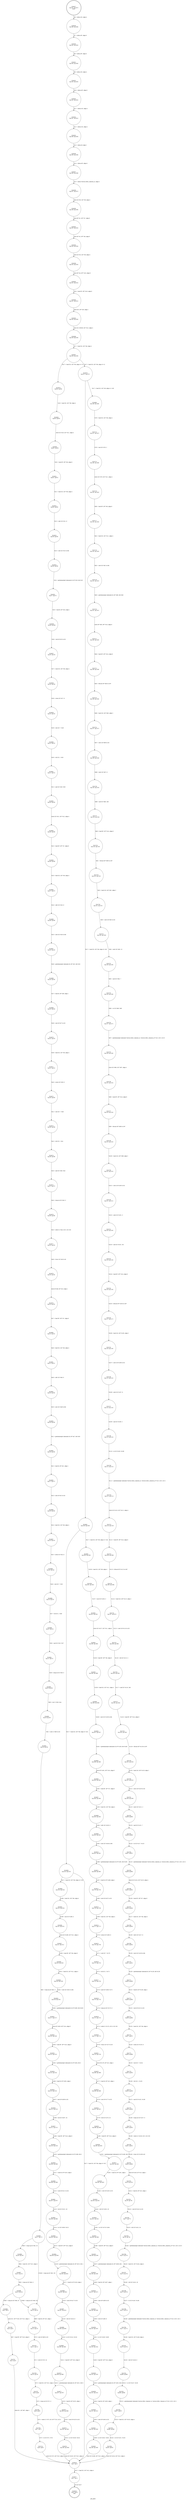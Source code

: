 digraph get_pixel {
label="get_pixel"
24616 [label="N24616\n(rp:0, ep:0)\nexit", shape="doublecircle"]
24617 [label="N24617\n(rp:247, ep:247)\nentry", shape="doublecircle"]
24617 -> 24619 [label="%6 = alloca i32, align 4"]
24619 [label="N24619\n(rp:246, ep:246)", shape="circle"]
24619 -> 24620 [label="%7 = alloca i8*, align 8"]
24620 [label="N24620\n(rp:245, ep:245)", shape="circle"]
24620 -> 24621 [label="%8 = alloca i8*, align 8"]
24621 [label="N24621\n(rp:244, ep:244)", shape="circle"]
24621 -> 24622 [label="%9 = alloca i32, align 4"]
24622 [label="N24622\n(rp:243, ep:243)", shape="circle"]
24622 -> 24623 [label="%10 = alloca i8*, align 8"]
24623 [label="N24623\n(rp:242, ep:242)", shape="circle"]
24623 -> 24624 [label="%11 = alloca i32, align 4"]
24624 [label="N24624\n(rp:241, ep:241)", shape="circle"]
24624 -> 24625 [label="%12 = alloca i32, align 4"]
24625 [label="N24625\n(rp:240, ep:240)", shape="circle"]
24625 -> 24626 [label="%13 = alloca i8, align 1"]
24626 [label="N24626\n(rp:239, ep:239)", shape="circle"]
24626 -> 24627 [label="%14 = alloca i8*, align 8"]
24627 [label="N24627\n(rp:238, ep:238)", shape="circle"]
24627 -> 24628 [label="%15 = alloca %struct.dtls1_timeout_st, align 4"]
24628 [label="N24628\n(rp:237, ep:237)", shape="circle"]
24628 -> 24630 [label="store i32 %0, i32* %6, align 4"]
24630 [label="N24630\n(rp:236, ep:236)", shape="circle"]
24630 -> 24632 [label="store i8* %1, i8** %7, align 8"]
24632 [label="N24632\n(rp:235, ep:235)", shape="circle"]
24632 -> 24634 [label="store i8* %2, i8** %8, align 8"]
24634 [label="N24634\n(rp:234, ep:234)", shape="circle"]
24634 -> 24636 [label="store i32 %3, i32* %9, align 4"]
24636 [label="N24636\n(rp:233, ep:233)", shape="circle"]
24636 -> 24643 [label="store i8* %4, i8** %10, align 8"]
24643 [label="N24643\n(rp:232, ep:232)", shape="circle"]
24643 -> 24644 [label="%16 = load i8*, i8** %10, align 8"]
24644 [label="N24644\n(rp:231, ep:231)", shape="circle"]
24644 -> 24645 [label="store i8 0, i8* %16, align 1"]
24645 [label="N24645\n(rp:230, ep:230)", shape="circle"]
24645 -> 24646 [label="store i32 -65536, i32* %12, align 4"]
24646 [label="N24646\n(rp:229, ep:229)", shape="circle"]
24646 -> 24647 [label="%17 = load i32, i32* %9, align 4"]
24647 [label="N24647\n(rp:228, ep:228)", shape="circle"]
24647 -> 24878 [label="[%17 = load i32, i32* %9, align 4==1]"]
24647 -> 24879 [label="[%17 = load i32, i32* %9, align 4!=1]"]
24649 [label="N24649\n(rp:63, ep:63)", shape="circle"]
24649 -> 24650 [label="store i32 %19, i32* %11, align 4"]
24650 [label="N24650\n(rp:62, ep:62)", shape="circle"]
24650 -> 24651 [label="%20 = load i8*, i8** %8, align 8"]
24651 [label="N24651\n(rp:61, ep:61)", shape="circle"]
24651 -> 24652 [label="%21 = load i32, i32* %6, align 4"]
24652 [label="N24652\n(rp:60, ep:60)", shape="circle"]
24652 -> 24653 [label="%22 = udiv i32 %21, 8"]
24653 [label="N24653\n(rp:59, ep:59)", shape="circle"]
24653 -> 24654 [label="%23 = zext i32 %22 to i64"]
24654 [label="N24654\n(rp:58, ep:58)", shape="circle"]
24654 -> 24655 [label="%24 = getelementptr inbounds i8, i8* %20, i64 %23"]
24655 [label="N24655\n(rp:57, ep:57)", shape="circle"]
24655 -> 24656 [label="%25 = load i8, i8* %24, align 1"]
24656 [label="N24656\n(rp:56, ep:56)", shape="circle"]
24656 -> 24657 [label="%26 = zext i8 %25 to i32"]
24657 [label="N24657\n(rp:55, ep:55)", shape="circle"]
24657 -> 24658 [label="%27 = load i32, i32* %6, align 4"]
24658 [label="N24658\n(rp:54, ep:54)", shape="circle"]
24658 -> 24659 [label="%28 = urem i32 %27, 8"]
24659 [label="N24659\n(rp:53, ep:53)", shape="circle"]
24659 -> 24660 [label="%29 = sub i32 7, %28"]
24660 [label="N24660\n(rp:52, ep:52)", shape="circle"]
24660 -> 24661 [label="%30 = shl i32 1, %29"]
24661 [label="N24661\n(rp:51, ep:51)", shape="circle"]
24661 -> 24662 [label="%31 = and i32 %26, %30"]
24662 [label="N24662\n(rp:50, ep:50)", shape="circle"]
24662 -> 24663 [label="store i32 %31, i32* %12, align 4"]
24663 [label="N24663\n(rp:49, ep:49)", shape="circle"]
24663 -> 24664 [label="%32 = load i8*, i8** %7, align 8"]
24664 [label="N24664\n(rp:48, ep:48)", shape="circle"]
24664 -> 24665 [label="%33 = load i32, i32* %6, align 4"]
24665 [label="N24665\n(rp:47, ep:47)", shape="circle"]
24665 -> 24666 [label="%34 = udiv i32 %33, 8"]
24666 [label="N24666\n(rp:46, ep:46)", shape="circle"]
24666 -> 24667 [label="%35 = zext i32 %34 to i64"]
24667 [label="N24667\n(rp:45, ep:45)", shape="circle"]
24667 -> 24668 [label="%36 = getelementptr inbounds i8, i8* %32, i64 %35"]
24668 [label="N24668\n(rp:44, ep:44)", shape="circle"]
24668 -> 24669 [label="%37 = load i8, i8* %36, align 1"]
24669 [label="N24669\n(rp:43, ep:43)", shape="circle"]
24669 -> 24670 [label="%38 = zext i8 %37 to i32"]
24670 [label="N24670\n(rp:42, ep:42)", shape="circle"]
24670 -> 24671 [label="%39 = load i32, i32* %6, align 4"]
24671 [label="N24671\n(rp:41, ep:41)", shape="circle"]
24671 -> 24672 [label="%40 = urem i32 %39, 8"]
24672 [label="N24672\n(rp:40, ep:40)", shape="circle"]
24672 -> 24673 [label="%41 = sub i32 7, %40"]
24673 [label="N24673\n(rp:39, ep:39)", shape="circle"]
24673 -> 24674 [label="%42 = shl i32 1, %41"]
24674 [label="N24674\n(rp:38, ep:38)", shape="circle"]
24674 -> 24675 [label="%43 = and i32 %38, %42"]
24675 [label="N24675\n(rp:37, ep:37)", shape="circle"]
24675 -> 24676 [label="%44 = icmp ne i32 %43, 0"]
24676 [label="N24676\n(rp:36, ep:36)", shape="circle"]
24676 -> 24677 [label="%45 = select i1 %44, i32 0, i32 255"]
24677 [label="N24677\n(rp:35, ep:35)", shape="circle"]
24677 -> 24678 [label="%46 = trunc i32 %45 to i8"]
24678 [label="N24678\n(rp:34, ep:34)", shape="circle"]
24678 -> 24679 [label="store i8 %46, i8* %13, align 1"]
24679 [label="N24679\n(rp:33, ep:33)", shape="circle"]
24679 -> 24680 [label="%47 = load i8*, i8** %7, align 8"]
24680 [label="N24680\n(rp:32, ep:32)", shape="circle"]
24680 -> 24681 [label="%48 = load i32, i32* %6, align 4"]
24681 [label="N24681\n(rp:31, ep:31)", shape="circle"]
24681 -> 24682 [label="%49 = udiv i32 %48, 8"]
24682 [label="N24682\n(rp:30, ep:30)", shape="circle"]
24682 -> 24683 [label="%50 = zext i32 %49 to i64"]
24683 [label="N24683\n(rp:29, ep:29)", shape="circle"]
24683 -> 24684 [label="%51 = getelementptr inbounds i8, i8* %47, i64 %50"]
24684 [label="N24684\n(rp:28, ep:28)", shape="circle"]
24684 -> 24685 [label="%52 = load i8, i8* %51, align 1"]
24685 [label="N24685\n(rp:27, ep:27)", shape="circle"]
24685 -> 24686 [label="%53 = zext i8 %52 to i32"]
24686 [label="N24686\n(rp:26, ep:26)", shape="circle"]
24686 -> 24687 [label="%54 = load i32, i32* %6, align 4"]
24687 [label="N24687\n(rp:25, ep:25)", shape="circle"]
24687 -> 24688 [label="%55 = urem i32 %54, 8"]
24688 [label="N24688\n(rp:24, ep:24)", shape="circle"]
24688 -> 24689 [label="%56 = sub i32 7, %55"]
24689 [label="N24689\n(rp:23, ep:23)", shape="circle"]
24689 -> 24690 [label="%57 = shl i32 1, %56"]
24690 [label="N24690\n(rp:22, ep:22)", shape="circle"]
24690 -> 24691 [label="%58 = and i32 %53, %57"]
24691 [label="N24691\n(rp:21, ep:21)", shape="circle"]
24691 -> 24692 [label="%59 = icmp ne i32 %58, 0"]
24692 [label="N24692\n(rp:20, ep:20)", shape="circle"]
24692 -> 24693 [label="%60 = xor i1 %59, true"]
24693 [label="N24693\n(rp:19, ep:19)", shape="circle"]
24693 -> 24694 [label="%61 = zext i1 %60 to i32"]
24694 [label="N24694\n(rp:18, ep:18)", shape="circle"]
24694 -> 24695 [label="%62 = icmp eq i32 %61, 0"]
24695 [label="N24695\n(rp:17, ep:17)", shape="circle"]
24695 -> 24886 [label="[%62 = icmp eq i32 %61, 0]"]
24695 -> 24703 [label="[!(%62 = icmp eq i32 %61, 0)]"]
24697 [label="N24697\n(rp:15, ep:15)", shape="circle"]
24697 -> 24698 [label="%65 = icmp ne i32 %64, 0"]
24698 [label="N24698\n(rp:14, ep:14)", shape="circle"]
24698 -> 24888 [label="[%65 = icmp ne i32 %64, 0]"]
24698 -> 24703 [label="[!(%65 = icmp ne i32 %64, 0)]"]
24700 [label="N24700\n(rp:4, ep:4)", shape="circle"]
24700 -> 24701 [label="%67 = load i8*, i8** %10, align 8"]
24701 [label="N24701\n(rp:3, ep:3)", shape="circle"]
24701 -> 24876 [label="store i8 1, i8* %67, align 1"]
24703 [label="N24703\n(rp:13, ep:13)", shape="circle"]
24703 -> 24704 [label="%69 = load i8, i8* %13, align 1"]
24704 [label="N24704\n(rp:12, ep:12)", shape="circle"]
24704 -> 24705 [label="%70 = zext i8 %69 to i32"]
24705 [label="N24705\n(rp:11, ep:11)", shape="circle"]
24705 -> 24706 [label="%71 = shl i32 %70, 24"]
24706 [label="N24706\n(rp:10, ep:10)", shape="circle"]
24706 -> 24707 [label="%72 = load i32, i32* %12, align 4"]
24707 [label="N24707\n(rp:9, ep:9)", shape="circle"]
24707 -> 24708 [label="%73 = icmp ne i32 %72, 0"]
24708 [label="N24708\n(rp:8, ep:8)", shape="circle"]
24708 -> 24709 [label="%74 = select i1 %73, i32 16777215, i32 0"]
24709 [label="N24709\n(rp:7, ep:7)", shape="circle"]
24709 -> 24710 [label="%75 = or i32 %71, %74"]
24710 [label="N24710\n(rp:6, ep:6)", shape="circle"]
24710 -> 24876 [label="store i32 %75, i32* %12, align 4"]
24714 [label="N24714\n(rp:147, ep:147)", shape="circle"]
24714 -> 24715 [label="%79 = mul i32 %78, 2"]
24715 [label="N24715\n(rp:146, ep:146)", shape="circle"]
24715 -> 24716 [label="store i32 %79, i32* %11, align 4"]
24716 [label="N24716\n(rp:145, ep:145)", shape="circle"]
24716 -> 24717 [label="%80 = load i8*, i8** %8, align 8"]
24717 [label="N24717\n(rp:144, ep:144)", shape="circle"]
24717 -> 24718 [label="%81 = load i32, i32* %11, align 4"]
24718 [label="N24718\n(rp:143, ep:143)", shape="circle"]
24718 -> 24719 [label="%82 = zext i32 %81 to i64"]
24719 [label="N24719\n(rp:142, ep:142)", shape="circle"]
24719 -> 24720 [label="%83 = getelementptr inbounds i8, i8* %80, i64 %82"]
24720 [label="N24720\n(rp:141, ep:141)", shape="circle"]
24720 -> 24721 [label="store i8* %83, i8** %14, align 8"]
24721 [label="N24721\n(rp:140, ep:140)", shape="circle"]
24721 -> 24722 [label="%84 = load i8*, i8** %14, align 8"]
24722 [label="N24722\n(rp:139, ep:139)", shape="circle"]
24722 -> 24723 [label="%85 = bitcast i8* %84 to i16*"]
24723 [label="N24723\n(rp:138, ep:138)", shape="circle"]
24723 -> 24724 [label="%86 = load i16, i16* %85, align 2"]
24724 [label="N24724\n(rp:137, ep:137)", shape="circle"]
24724 -> 24725 [label="%87 = zext i16 %86 to i32"]
24725 [label="N24725\n(rp:136, ep:136)", shape="circle"]
24725 -> 24726 [label="%88 = ashr i32 %87, 8"]
24726 [label="N24726\n(rp:135, ep:135)", shape="circle"]
24726 -> 24727 [label="%89 = and i32 %88, 248"]
24727 [label="N24727\n(rp:134, ep:134)", shape="circle"]
24727 -> 24728 [label="%90 = load i8*, i8** %14, align 8"]
24728 [label="N24728\n(rp:133, ep:133)", shape="circle"]
24728 -> 24729 [label="%91 = bitcast i8* %90 to i16*"]
24729 [label="N24729\n(rp:132, ep:132)", shape="circle"]
24729 -> 24730 [label="%92 = load i16, i16* %91, align 2"]
24730 [label="N24730\n(rp:131, ep:131)", shape="circle"]
24730 -> 24731 [label="%93 = zext i16 %92 to i32"]
24731 [label="N24731\n(rp:130, ep:130)", shape="circle"]
24731 -> 24732 [label="%94 = ashr i32 %93, 13"]
24732 [label="N24732\n(rp:129, ep:129)", shape="circle"]
24732 -> 24733 [label="%95 = and i32 %94, 7"]
24733 [label="N24733\n(rp:128, ep:128)", shape="circle"]
24733 -> 24734 [label="%96 = or i32 %89, %95"]
24734 [label="N24734\n(rp:127, ep:127)", shape="circle"]
24734 -> 24735 [label="%97 = getelementptr inbounds %struct.dtls1_timeout_st, %struct.dtls1_timeout_st* %15, i32 0, i32 0"]
24735 [label="N24735\n(rp:126, ep:126)", shape="circle"]
24735 -> 24736 [label="store i32 %96, i32* %97, align 4"]
24736 [label="N24736\n(rp:125, ep:125)", shape="circle"]
24736 -> 24737 [label="%98 = load i8*, i8** %14, align 8"]
24737 [label="N24737\n(rp:124, ep:124)", shape="circle"]
24737 -> 24738 [label="%99 = bitcast i8* %98 to i16*"]
24738 [label="N24738\n(rp:123, ep:123)", shape="circle"]
24738 -> 24739 [label="%100 = load i16, i16* %99, align 2"]
24739 [label="N24739\n(rp:122, ep:122)", shape="circle"]
24739 -> 24740 [label="%101 = zext i16 %100 to i32"]
24740 [label="N24740\n(rp:121, ep:121)", shape="circle"]
24740 -> 24741 [label="%102 = ashr i32 %101, 3"]
24741 [label="N24741\n(rp:120, ep:120)", shape="circle"]
24741 -> 24742 [label="%103 = and i32 %102, 252"]
24742 [label="N24742\n(rp:119, ep:119)", shape="circle"]
24742 -> 24743 [label="%104 = load i8*, i8** %14, align 8"]
24743 [label="N24743\n(rp:118, ep:118)", shape="circle"]
24743 -> 24744 [label="%105 = bitcast i8* %104 to i16*"]
24744 [label="N24744\n(rp:117, ep:117)", shape="circle"]
24744 -> 24745 [label="%106 = load i16, i16* %105, align 2"]
24745 [label="N24745\n(rp:116, ep:116)", shape="circle"]
24745 -> 24746 [label="%107 = zext i16 %106 to i32"]
24746 [label="N24746\n(rp:115, ep:115)", shape="circle"]
24746 -> 24747 [label="%108 = ashr i32 %107, 9"]
24747 [label="N24747\n(rp:114, ep:114)", shape="circle"]
24747 -> 24748 [label="%109 = and i32 %108, 3"]
24748 [label="N24748\n(rp:113, ep:113)", shape="circle"]
24748 -> 24749 [label="%110 = or i32 %103, %109"]
24749 [label="N24749\n(rp:112, ep:112)", shape="circle"]
24749 -> 24750 [label="%111 = getelementptr inbounds %struct.dtls1_timeout_st, %struct.dtls1_timeout_st* %15, i32 0, i32 1"]
24750 [label="N24750\n(rp:111, ep:111)", shape="circle"]
24750 -> 24751 [label="store i32 %110, i32* %111, align 4"]
24751 [label="N24751\n(rp:110, ep:110)", shape="circle"]
24751 -> 24752 [label="%112 = load i8*, i8** %14, align 8"]
24752 [label="N24752\n(rp:109, ep:109)", shape="circle"]
24752 -> 24753 [label="%113 = bitcast i8* %112 to i16*"]
24753 [label="N24753\n(rp:108, ep:108)", shape="circle"]
24753 -> 24754 [label="%114 = load i16, i16* %113, align 2"]
24754 [label="N24754\n(rp:107, ep:107)", shape="circle"]
24754 -> 24755 [label="%115 = zext i16 %114 to i32"]
24755 [label="N24755\n(rp:106, ep:106)", shape="circle"]
24755 -> 24756 [label="%116 = shl i32 %115, 3"]
24756 [label="N24756\n(rp:105, ep:105)", shape="circle"]
24756 -> 24757 [label="%117 = and i32 %116, 248"]
24757 [label="N24757\n(rp:104, ep:104)", shape="circle"]
24757 -> 24758 [label="%118 = load i8*, i8** %14, align 8"]
24758 [label="N24758\n(rp:103, ep:103)", shape="circle"]
24758 -> 24759 [label="%119 = bitcast i8* %118 to i16*"]
24759 [label="N24759\n(rp:102, ep:102)", shape="circle"]
24759 -> 24760 [label="%120 = load i16, i16* %119, align 2"]
24760 [label="N24760\n(rp:101, ep:101)", shape="circle"]
24760 -> 24761 [label="%121 = zext i16 %120 to i32"]
24761 [label="N24761\n(rp:100, ep:100)", shape="circle"]
24761 -> 24762 [label="%122 = ashr i32 %121, 2"]
24762 [label="N24762\n(rp:99, ep:99)", shape="circle"]
24762 -> 24763 [label="%123 = and i32 %122, 7"]
24763 [label="N24763\n(rp:98, ep:98)", shape="circle"]
24763 -> 24764 [label="%124 = or i32 %117, %123"]
24764 [label="N24764\n(rp:97, ep:97)", shape="circle"]
24764 -> 24765 [label="%125 = getelementptr inbounds %struct.dtls1_timeout_st, %struct.dtls1_timeout_st* %15, i32 0, i32 2"]
24765 [label="N24765\n(rp:96, ep:96)", shape="circle"]
24765 -> 24766 [label="store i32 %124, i32* %125, align 4"]
24766 [label="N24766\n(rp:95, ep:95)", shape="circle"]
24766 -> 24767 [label="%126 = load i8*, i8** %7, align 8"]
24767 [label="N24767\n(rp:94, ep:94)", shape="circle"]
24767 -> 24768 [label="%127 = load i32, i32* %6, align 4"]
24768 [label="N24768\n(rp:93, ep:93)", shape="circle"]
24768 -> 24769 [label="%128 = udiv i32 %127, 8"]
24769 [label="N24769\n(rp:92, ep:92)", shape="circle"]
24769 -> 24770 [label="%129 = zext i32 %128 to i64"]
24770 [label="N24770\n(rp:91, ep:91)", shape="circle"]
24770 -> 24771 [label="%130 = getelementptr inbounds i8, i8* %126, i64 %129"]
24771 [label="N24771\n(rp:90, ep:90)", shape="circle"]
24771 -> 24772 [label="%131 = load i8, i8* %130, align 1"]
24772 [label="N24772\n(rp:89, ep:89)", shape="circle"]
24772 -> 24773 [label="%132 = zext i8 %131 to i32"]
24773 [label="N24773\n(rp:88, ep:88)", shape="circle"]
24773 -> 24774 [label="%133 = load i32, i32* %6, align 4"]
24774 [label="N24774\n(rp:87, ep:87)", shape="circle"]
24774 -> 24775 [label="%134 = urem i32 %133, 8"]
24775 [label="N24775\n(rp:86, ep:86)", shape="circle"]
24775 -> 24776 [label="%135 = sub i32 7, %134"]
24776 [label="N24776\n(rp:85, ep:85)", shape="circle"]
24776 -> 24777 [label="%136 = shl i32 1, %135"]
24777 [label="N24777\n(rp:84, ep:84)", shape="circle"]
24777 -> 24778 [label="%137 = and i32 %132, %136"]
24778 [label="N24778\n(rp:83, ep:83)", shape="circle"]
24778 -> 24779 [label="%138 = icmp ne i32 %137, 0"]
24779 [label="N24779\n(rp:82, ep:82)", shape="circle"]
24779 -> 24780 [label="%139 = select i1 %138, i32 0, i32 255"]
24780 [label="N24780\n(rp:81, ep:81)", shape="circle"]
24780 -> 24781 [label="%140 = trunc i32 %139 to i8"]
24781 [label="N24781\n(rp:80, ep:80)", shape="circle"]
24781 -> 24782 [label="store i8 %140, i8* %13, align 1"]
24782 [label="N24782\n(rp:79, ep:79)", shape="circle"]
24782 -> 24783 [label="%141 = load i8, i8* %13, align 1"]
24783 [label="N24783\n(rp:78, ep:78)", shape="circle"]
24783 -> 24784 [label="%142 = zext i8 %141 to i32"]
24784 [label="N24784\n(rp:77, ep:77)", shape="circle"]
24784 -> 24785 [label="%143 = shl i32 %142, 24"]
24785 [label="N24785\n(rp:76, ep:76)", shape="circle"]
24785 -> 24786 [label="%144 = getelementptr inbounds %struct.dtls1_timeout_st, %struct.dtls1_timeout_st* %15, i32 0, i32 0"]
24786 [label="N24786\n(rp:75, ep:75)", shape="circle"]
24786 -> 24787 [label="%145 = load i32, i32* %144, align 4"]
24787 [label="N24787\n(rp:74, ep:74)", shape="circle"]
24787 -> 24788 [label="%146 = shl i32 %145, 16"]
24788 [label="N24788\n(rp:73, ep:73)", shape="circle"]
24788 -> 24789 [label="%147 = or i32 %143, %146"]
24789 [label="N24789\n(rp:72, ep:72)", shape="circle"]
24789 -> 24790 [label="%148 = getelementptr inbounds %struct.dtls1_timeout_st, %struct.dtls1_timeout_st* %15, i32 0, i32 1"]
24790 [label="N24790\n(rp:71, ep:71)", shape="circle"]
24790 -> 24791 [label="%149 = load i32, i32* %148, align 4"]
24791 [label="N24791\n(rp:70, ep:70)", shape="circle"]
24791 -> 24792 [label="%150 = shl i32 %149, 8"]
24792 [label="N24792\n(rp:69, ep:69)", shape="circle"]
24792 -> 24793 [label="%151 = or i32 %147, %150"]
24793 [label="N24793\n(rp:68, ep:68)", shape="circle"]
24793 -> 24794 [label="%152 = getelementptr inbounds %struct.dtls1_timeout_st, %struct.dtls1_timeout_st* %15, i32 0, i32 2"]
24794 [label="N24794\n(rp:67, ep:67)", shape="circle"]
24794 -> 24795 [label="%153 = load i32, i32* %152, align 4"]
24795 [label="N24795\n(rp:66, ep:66)", shape="circle"]
24795 -> 24796 [label="%154 = or i32 %151, %153"]
24796 [label="N24796\n(rp:65, ep:65)", shape="circle"]
24796 -> 24876 [label="store i32 %154, i32* %12, align 4"]
24799 [label="N24799\n(rp:192, ep:192)", shape="circle"]
24799 -> 24800 [label="%157 = mul i32 %156, 3"]
24800 [label="N24800\n(rp:191, ep:191)", shape="circle"]
24800 -> 24801 [label="store i32 %157, i32* %11, align 4"]
24801 [label="N24801\n(rp:190, ep:190)", shape="circle"]
24801 -> 24802 [label="%158 = load i8*, i8** %8, align 8"]
24802 [label="N24802\n(rp:189, ep:189)", shape="circle"]
24802 -> 24803 [label="%159 = load i32, i32* %11, align 4"]
24803 [label="N24803\n(rp:188, ep:188)", shape="circle"]
24803 -> 24804 [label="%160 = zext i32 %159 to i64"]
24804 [label="N24804\n(rp:187, ep:187)", shape="circle"]
24804 -> 24805 [label="%161 = getelementptr inbounds i8, i8* %158, i64 %160"]
24805 [label="N24805\n(rp:186, ep:186)", shape="circle"]
24805 -> 24806 [label="store i8* %161, i8** %14, align 8"]
24806 [label="N24806\n(rp:185, ep:185)", shape="circle"]
24806 -> 24807 [label="%162 = load i8*, i8** %7, align 8"]
24807 [label="N24807\n(rp:184, ep:184)", shape="circle"]
24807 -> 24808 [label="%163 = load i32, i32* %6, align 4"]
24808 [label="N24808\n(rp:183, ep:183)", shape="circle"]
24808 -> 24809 [label="%164 = udiv i32 %163, 8"]
24809 [label="N24809\n(rp:182, ep:182)", shape="circle"]
24809 -> 24810 [label="%165 = zext i32 %164 to i64"]
24810 [label="N24810\n(rp:181, ep:181)", shape="circle"]
24810 -> 24811 [label="%166 = getelementptr inbounds i8, i8* %162, i64 %165"]
24811 [label="N24811\n(rp:180, ep:180)", shape="circle"]
24811 -> 24812 [label="%167 = load i8, i8* %166, align 1"]
24812 [label="N24812\n(rp:179, ep:179)", shape="circle"]
24812 -> 24813 [label="%168 = zext i8 %167 to i32"]
24813 [label="N24813\n(rp:178, ep:178)", shape="circle"]
24813 -> 24814 [label="%169 = load i32, i32* %6, align 4"]
24814 [label="N24814\n(rp:177, ep:177)", shape="circle"]
24814 -> 24815 [label="%170 = urem i32 %169, 8"]
24815 [label="N24815\n(rp:176, ep:176)", shape="circle"]
24815 -> 24816 [label="%171 = sub i32 7, %170"]
24816 [label="N24816\n(rp:175, ep:175)", shape="circle"]
24816 -> 24817 [label="%172 = shl i32 1, %171"]
24817 [label="N24817\n(rp:174, ep:174)", shape="circle"]
24817 -> 24818 [label="%173 = and i32 %168, %172"]
24818 [label="N24818\n(rp:173, ep:173)", shape="circle"]
24818 -> 24819 [label="%174 = icmp ne i32 %173, 0"]
24819 [label="N24819\n(rp:172, ep:172)", shape="circle"]
24819 -> 24820 [label="%175 = select i1 %174, i32 0, i32 255"]
24820 [label="N24820\n(rp:171, ep:171)", shape="circle"]
24820 -> 24821 [label="%176 = trunc i32 %175 to i8"]
24821 [label="N24821\n(rp:170, ep:170)", shape="circle"]
24821 -> 24822 [label="store i8 %176, i8* %13, align 1"]
24822 [label="N24822\n(rp:169, ep:169)", shape="circle"]
24822 -> 24823 [label="%177 = load i8, i8* %13, align 1"]
24823 [label="N24823\n(rp:168, ep:168)", shape="circle"]
24823 -> 24824 [label="%178 = zext i8 %177 to i32"]
24824 [label="N24824\n(rp:167, ep:167)", shape="circle"]
24824 -> 24825 [label="%179 = shl i32 %178, 24"]
24825 [label="N24825\n(rp:166, ep:166)", shape="circle"]
24825 -> 24826 [label="%180 = load i8*, i8** %14, align 8"]
24826 [label="N24826\n(rp:165, ep:165)", shape="circle"]
24826 -> 24827 [label="%181 = getelementptr inbounds i8, i8* %180, i64 2"]
24827 [label="N24827\n(rp:164, ep:164)", shape="circle"]
24827 -> 24828 [label="%182 = load i8, i8* %181, align 1"]
24828 [label="N24828\n(rp:163, ep:163)", shape="circle"]
24828 -> 24829 [label="%183 = zext i8 %182 to i32"]
24829 [label="N24829\n(rp:162, ep:162)", shape="circle"]
24829 -> 24830 [label="%184 = shl i32 %183, 16"]
24830 [label="N24830\n(rp:161, ep:161)", shape="circle"]
24830 -> 24831 [label="%185 = or i32 %179, %184"]
24831 [label="N24831\n(rp:160, ep:160)", shape="circle"]
24831 -> 24832 [label="%186 = load i8*, i8** %14, align 8"]
24832 [label="N24832\n(rp:159, ep:159)", shape="circle"]
24832 -> 24833 [label="%187 = getelementptr inbounds i8, i8* %186, i64 1"]
24833 [label="N24833\n(rp:158, ep:158)", shape="circle"]
24833 -> 24834 [label="%188 = load i8, i8* %187, align 1"]
24834 [label="N24834\n(rp:157, ep:157)", shape="circle"]
24834 -> 24835 [label="%189 = zext i8 %188 to i32"]
24835 [label="N24835\n(rp:156, ep:156)", shape="circle"]
24835 -> 24836 [label="%190 = shl i32 %189, 8"]
24836 [label="N24836\n(rp:155, ep:155)", shape="circle"]
24836 -> 24837 [label="%191 = or i32 %185, %190"]
24837 [label="N24837\n(rp:154, ep:154)", shape="circle"]
24837 -> 24838 [label="%192 = load i8*, i8** %14, align 8"]
24838 [label="N24838\n(rp:153, ep:153)", shape="circle"]
24838 -> 24839 [label="%193 = getelementptr inbounds i8, i8* %192, i64 0"]
24839 [label="N24839\n(rp:152, ep:152)", shape="circle"]
24839 -> 24840 [label="%194 = load i8, i8* %193, align 1"]
24840 [label="N24840\n(rp:151, ep:151)", shape="circle"]
24840 -> 24841 [label="%195 = zext i8 %194 to i32"]
24841 [label="N24841\n(rp:150, ep:150)", shape="circle"]
24841 -> 24842 [label="%196 = or i32 %191, %195"]
24842 [label="N24842\n(rp:149, ep:149)", shape="circle"]
24842 -> 24876 [label="store i32 %196, i32* %12, align 4"]
24845 [label="N24845\n(rp:223, ep:223)", shape="circle"]
24845 -> 24846 [label="%199 = mul i32 %198, 4"]
24846 [label="N24846\n(rp:222, ep:222)", shape="circle"]
24846 -> 24847 [label="store i32 %199, i32* %11, align 4"]
24847 [label="N24847\n(rp:221, ep:221)", shape="circle"]
24847 -> 24848 [label="%200 = load i8*, i8** %8, align 8"]
24848 [label="N24848\n(rp:220, ep:220)", shape="circle"]
24848 -> 24849 [label="%201 = load i32, i32* %11, align 4"]
24849 [label="N24849\n(rp:219, ep:219)", shape="circle"]
24849 -> 24850 [label="%202 = zext i32 %201 to i64"]
24850 [label="N24850\n(rp:218, ep:218)", shape="circle"]
24850 -> 24851 [label="%203 = getelementptr inbounds i8, i8* %200, i64 %202"]
24851 [label="N24851\n(rp:217, ep:217)", shape="circle"]
24851 -> 24852 [label="store i8* %203, i8** %14, align 8"]
24852 [label="N24852\n(rp:216, ep:216)", shape="circle"]
24852 -> 24853 [label="%204 = load i8*, i8** %14, align 8"]
24853 [label="N24853\n(rp:215, ep:215)", shape="circle"]
24853 -> 24854 [label="%205 = getelementptr inbounds i8, i8* %204, i64 3"]
24854 [label="N24854\n(rp:214, ep:214)", shape="circle"]
24854 -> 24855 [label="%206 = load i8, i8* %205, align 1"]
24855 [label="N24855\n(rp:213, ep:213)", shape="circle"]
24855 -> 24856 [label="%207 = zext i8 %206 to i32"]
24856 [label="N24856\n(rp:212, ep:212)", shape="circle"]
24856 -> 24857 [label="%208 = shl i32 %207, 24"]
24857 [label="N24857\n(rp:211, ep:211)", shape="circle"]
24857 -> 24858 [label="%209 = load i8*, i8** %14, align 8"]
24858 [label="N24858\n(rp:210, ep:210)", shape="circle"]
24858 -> 24859 [label="%210 = getelementptr inbounds i8, i8* %209, i64 2"]
24859 [label="N24859\n(rp:209, ep:209)", shape="circle"]
24859 -> 24860 [label="%211 = load i8, i8* %210, align 1"]
24860 [label="N24860\n(rp:208, ep:208)", shape="circle"]
24860 -> 24861 [label="%212 = zext i8 %211 to i32"]
24861 [label="N24861\n(rp:207, ep:207)", shape="circle"]
24861 -> 24862 [label="%213 = shl i32 %212, 16"]
24862 [label="N24862\n(rp:206, ep:206)", shape="circle"]
24862 -> 24863 [label="%214 = or i32 %208, %213"]
24863 [label="N24863\n(rp:205, ep:205)", shape="circle"]
24863 -> 24864 [label="%215 = load i8*, i8** %14, align 8"]
24864 [label="N24864\n(rp:204, ep:204)", shape="circle"]
24864 -> 24865 [label="%216 = getelementptr inbounds i8, i8* %215, i64 1"]
24865 [label="N24865\n(rp:203, ep:203)", shape="circle"]
24865 -> 24866 [label="%217 = load i8, i8* %216, align 1"]
24866 [label="N24866\n(rp:202, ep:202)", shape="circle"]
24866 -> 24867 [label="%218 = zext i8 %217 to i32"]
24867 [label="N24867\n(rp:201, ep:201)", shape="circle"]
24867 -> 24868 [label="%219 = shl i32 %218, 8"]
24868 [label="N24868\n(rp:200, ep:200)", shape="circle"]
24868 -> 24869 [label="%220 = or i32 %214, %219"]
24869 [label="N24869\n(rp:199, ep:199)", shape="circle"]
24869 -> 24870 [label="%221 = load i8*, i8** %14, align 8"]
24870 [label="N24870\n(rp:198, ep:198)", shape="circle"]
24870 -> 24871 [label="%222 = getelementptr inbounds i8, i8* %221, i64 0"]
24871 [label="N24871\n(rp:197, ep:197)", shape="circle"]
24871 -> 24872 [label="%223 = load i8, i8* %222, align 1"]
24872 [label="N24872\n(rp:196, ep:196)", shape="circle"]
24872 -> 24873 [label="%224 = zext i8 %223 to i32"]
24873 [label="N24873\n(rp:195, ep:195)", shape="circle"]
24873 -> 24874 [label="%225 = or i32 %220, %224"]
24874 [label="N24874\n(rp:194, ep:194)", shape="circle"]
24874 -> 24876 [label="store i32 %225, i32* %12, align 4"]
24876 [label="N24876\n(rp:2, ep:2)", shape="circle"]
24876 -> 24877 [label="%227 = load i32, i32* %12, align 4"]
24877 [label="N24877\n(rp:1, ep:1)", shape="circle"]
24877 -> 24616 [label="ret i32 %227"]
24878 [label="N24878\n(rp:64, ep:64)", shape="circle"]
24878 -> 24649 [label="%19 = load i32, i32* %6, align 4"]
24879 [label="N24879\n(rp:227, ep:227)", shape="circle"]
24879 -> 24880 [label="[%17 = load i32, i32* %9, align 4==16]"]
24879 -> 24881 [label="[%17 = load i32, i32* %9, align 4!=16]"]
24880 [label="N24880\n(rp:148, ep:148)", shape="circle"]
24880 -> 24714 [label="%78 = load i32, i32* %6, align 4"]
24881 [label="N24881\n(rp:226, ep:226)", shape="circle"]
24881 -> 24882 [label="[%17 = load i32, i32* %9, align 4==24]"]
24881 -> 24883 [label="[%17 = load i32, i32* %9, align 4!=24]"]
24882 [label="N24882\n(rp:193, ep:193)", shape="circle"]
24882 -> 24799 [label="%156 = load i32, i32* %6, align 4"]
24883 [label="N24883\n(rp:225, ep:225)", shape="circle"]
24883 -> 24884 [label="[%17 = load i32, i32* %9, align 4==32]"]
24883 -> 24876 [label="[%17 = load i32, i32* %9, align 4!=32]"]
24884 [label="N24884\n(rp:224, ep:224)", shape="circle"]
24884 -> 24845 [label="%198 = load i32, i32* %6, align 4"]
24886 [label="N24886\n(rp:16, ep:16)", shape="circle"]
24886 -> 24697 [label="%64 = load i32, i32* %12, align 4"]
24888 [label="N24888\n(rp:5, ep:5)", shape="circle"]
24888 -> 24700 [label="store i32 -16777216, i32* %12, align 4"]
}
